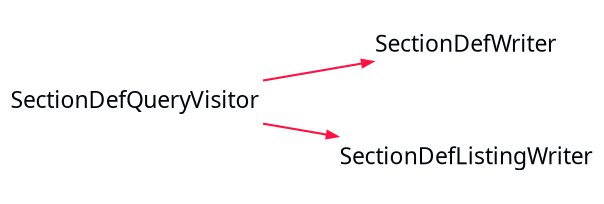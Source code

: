 digraph {
 rankdir = "LR"
 bgcolor = none;
 layout  = dot;
 edge [
   arrowsize = "0.5"
   color     = "#FF1040FF"
 ]
 dApRrGf[
   shape    = none
   label    = "SectionDefQueryVisitor"
   margin   = "0.01"
   fontname = "Segoe UI"
   fontsize = "11"
   fontcolor= "#010509FF"
 ]
 dxLRrGf[
   shape    = none
   label    = "SectionDefWriter"
   margin   = "0.01"
   fontname = "Segoe UI"
   fontsize = "11"
   fontcolor= "#010509FF"
 ]
 dRJRrGf[
   shape    = none
   label    = "SectionDefListingWriter"
   margin   = "0.01"
   fontname = "Segoe UI"
   fontsize = "11"
   fontcolor= "#010509FF"
 ]
 dApRrGf->dxLRrGf
 dApRrGf->dRJRrGf
}
